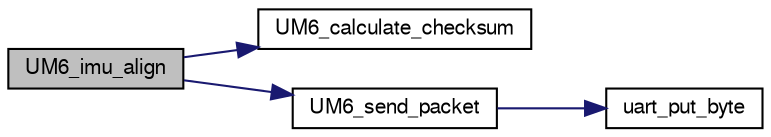digraph "UM6_imu_align"
{
  edge [fontname="FreeSans",fontsize="10",labelfontname="FreeSans",labelfontsize="10"];
  node [fontname="FreeSans",fontsize="10",shape=record];
  rankdir="LR";
  Node1 [label="UM6_imu_align",height=0.2,width=0.4,color="black", fillcolor="grey75", style="filled", fontcolor="black"];
  Node1 -> Node2 [color="midnightblue",fontsize="10",style="solid",fontname="FreeSans"];
  Node2 [label="UM6_calculate_checksum",height=0.2,width=0.4,color="black", fillcolor="white", style="filled",URL="$imu__um6_8c.html#a46ab6529f0069a0ca28b7a7f05d367a0"];
  Node1 -> Node3 [color="midnightblue",fontsize="10",style="solid",fontname="FreeSans"];
  Node3 [label="UM6_send_packet",height=0.2,width=0.4,color="black", fillcolor="white", style="filled",URL="$imu__um6_8c.html#abd766713dd3a7b205c16c8e2bfc539eb"];
  Node3 -> Node4 [color="midnightblue",fontsize="10",style="solid",fontname="FreeSans"];
  Node4 [label="uart_put_byte",height=0.2,width=0.4,color="black", fillcolor="white", style="filled",URL="$chibios_2mcu__periph_2uart__arch_8c.html#a47d332312effc31e88e688471daf02a5",tooltip="Uart transmit implementation. "];
}
